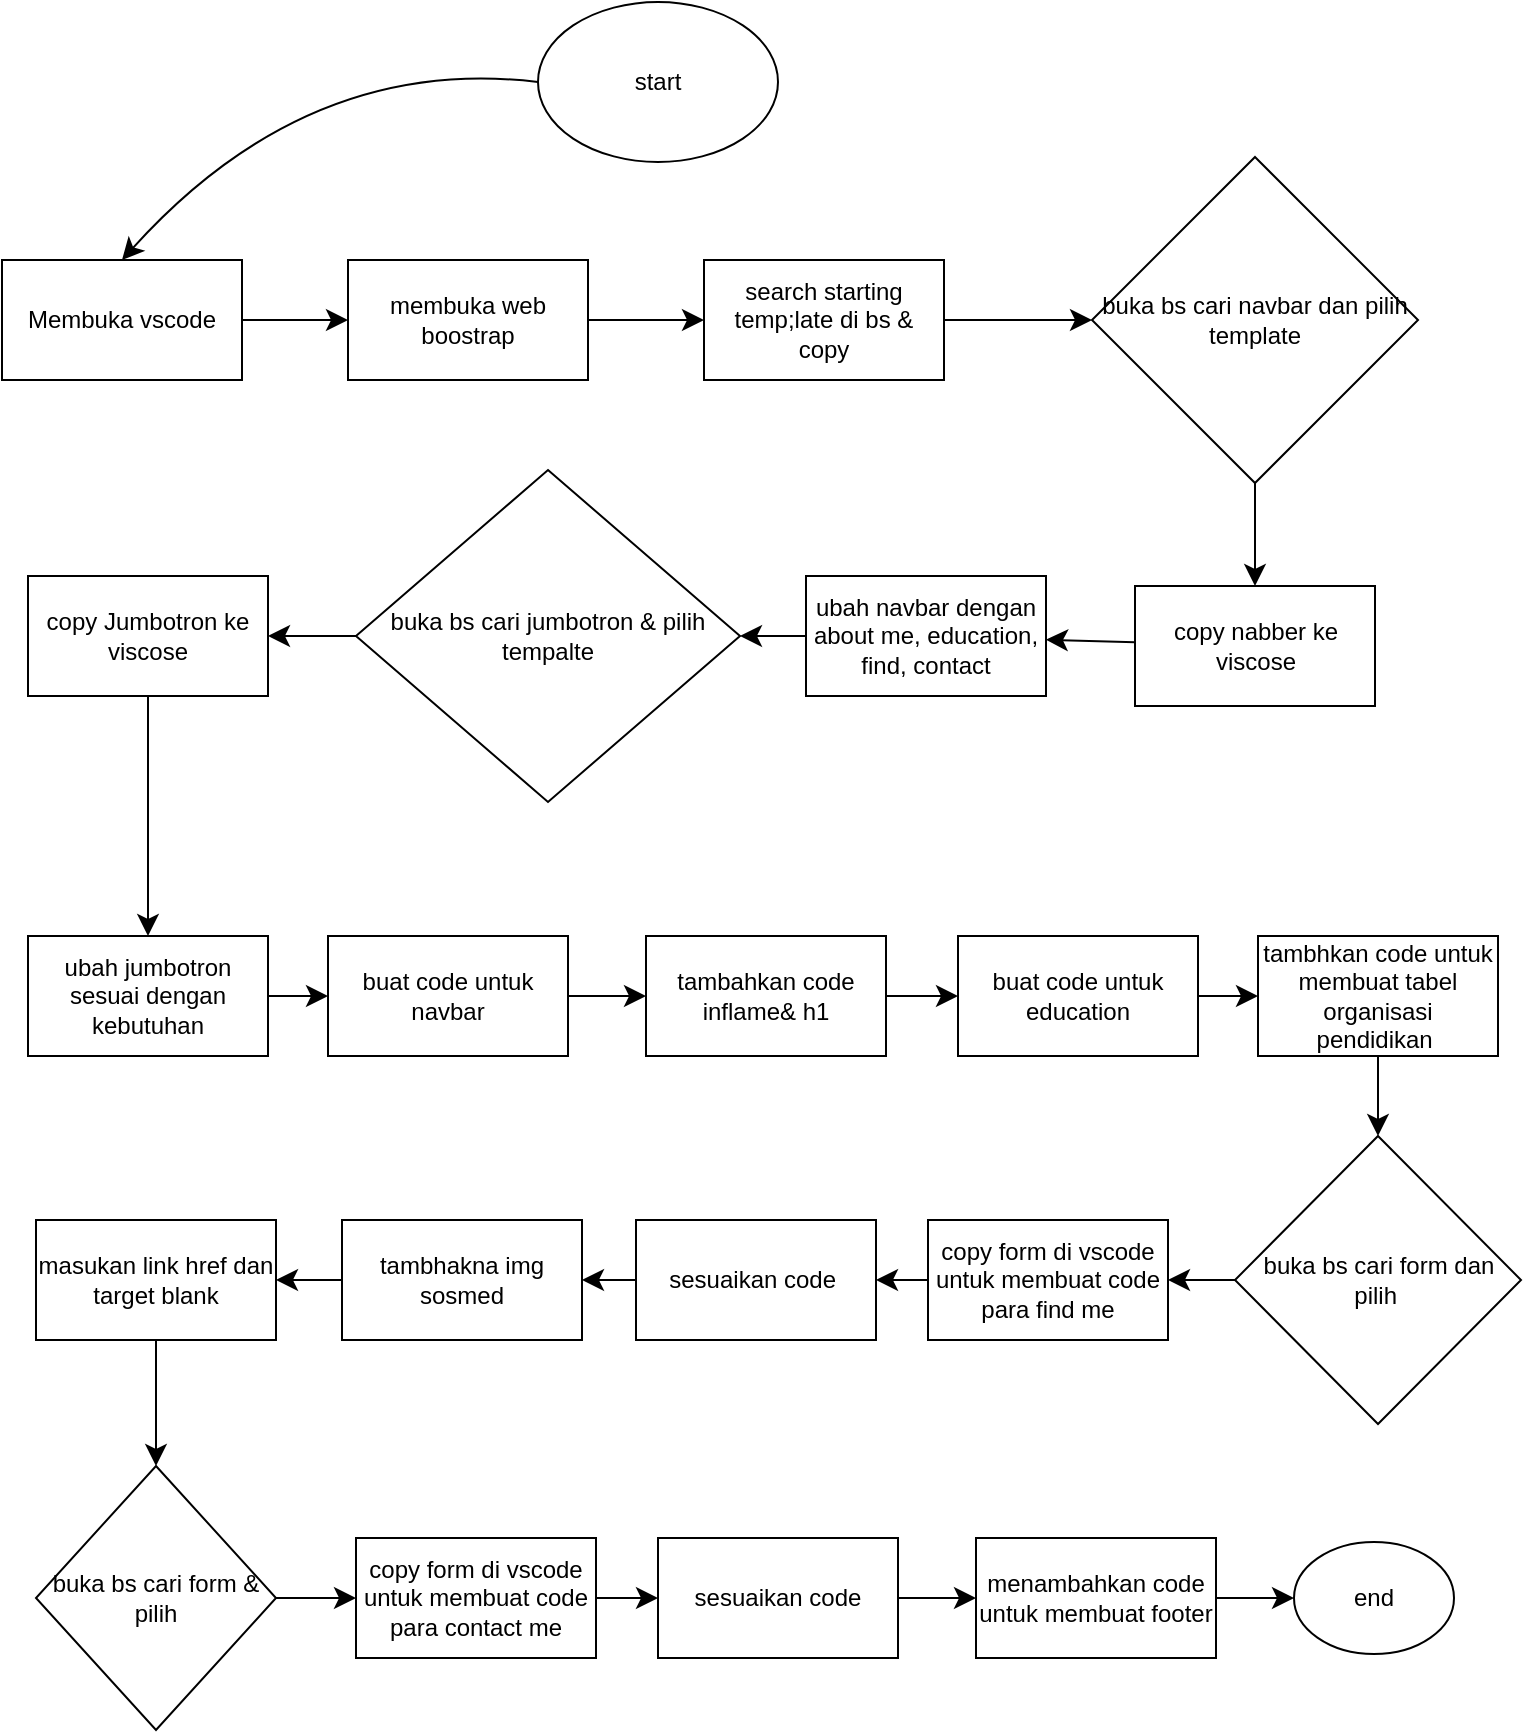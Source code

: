 <mxfile version="24.8.4">
  <diagram name="Page-1" id="Dl-3uJgMwj25uqsxjVLA">
    <mxGraphModel dx="846" dy="988" grid="0" gridSize="10" guides="1" tooltips="1" connect="1" arrows="1" fold="1" page="0" pageScale="1" pageWidth="827" pageHeight="1169" math="0" shadow="0">
      <root>
        <mxCell id="0" />
        <mxCell id="1" parent="0" />
        <mxCell id="C5Iw_sI8F1PWmTKsifWp-1" value="start" style="ellipse;whiteSpace=wrap;html=1;" vertex="1" parent="1">
          <mxGeometry x="267" y="-176" width="120" height="80" as="geometry" />
        </mxCell>
        <mxCell id="C5Iw_sI8F1PWmTKsifWp-4" value="" style="edgeStyle=none;curved=1;rounded=0;orthogonalLoop=1;jettySize=auto;html=1;fontSize=12;startSize=8;endSize=8;" edge="1" parent="1" source="C5Iw_sI8F1PWmTKsifWp-2" target="C5Iw_sI8F1PWmTKsifWp-3">
          <mxGeometry relative="1" as="geometry" />
        </mxCell>
        <mxCell id="C5Iw_sI8F1PWmTKsifWp-2" value="Membuka vscode" style="rounded=0;whiteSpace=wrap;html=1;" vertex="1" parent="1">
          <mxGeometry x="-1" y="-47" width="120" height="60" as="geometry" />
        </mxCell>
        <mxCell id="C5Iw_sI8F1PWmTKsifWp-6" value="" style="edgeStyle=none;curved=1;rounded=0;orthogonalLoop=1;jettySize=auto;html=1;fontSize=12;startSize=8;endSize=8;" edge="1" parent="1" source="C5Iw_sI8F1PWmTKsifWp-3" target="C5Iw_sI8F1PWmTKsifWp-5">
          <mxGeometry relative="1" as="geometry" />
        </mxCell>
        <mxCell id="C5Iw_sI8F1PWmTKsifWp-3" value="membuka web boostrap" style="rounded=0;whiteSpace=wrap;html=1;" vertex="1" parent="1">
          <mxGeometry x="172" y="-47" width="120" height="60" as="geometry" />
        </mxCell>
        <mxCell id="C5Iw_sI8F1PWmTKsifWp-8" value="" style="edgeStyle=none;curved=1;rounded=0;orthogonalLoop=1;jettySize=auto;html=1;fontSize=12;startSize=8;endSize=8;" edge="1" parent="1" source="C5Iw_sI8F1PWmTKsifWp-5" target="C5Iw_sI8F1PWmTKsifWp-7">
          <mxGeometry relative="1" as="geometry" />
        </mxCell>
        <mxCell id="C5Iw_sI8F1PWmTKsifWp-5" value="search starting temp;late di bs &amp;amp; copy" style="rounded=0;whiteSpace=wrap;html=1;" vertex="1" parent="1">
          <mxGeometry x="350" y="-47" width="120" height="60" as="geometry" />
        </mxCell>
        <mxCell id="C5Iw_sI8F1PWmTKsifWp-10" value="" style="edgeStyle=none;curved=1;rounded=0;orthogonalLoop=1;jettySize=auto;html=1;fontSize=12;startSize=8;endSize=8;" edge="1" parent="1" source="C5Iw_sI8F1PWmTKsifWp-7" target="C5Iw_sI8F1PWmTKsifWp-9">
          <mxGeometry relative="1" as="geometry" />
        </mxCell>
        <mxCell id="C5Iw_sI8F1PWmTKsifWp-7" value="buka bs cari navbar dan pilih template" style="rhombus;whiteSpace=wrap;html=1;rounded=0;" vertex="1" parent="1">
          <mxGeometry x="544" y="-98.5" width="163" height="163" as="geometry" />
        </mxCell>
        <mxCell id="C5Iw_sI8F1PWmTKsifWp-12" value="" style="edgeStyle=none;curved=1;rounded=0;orthogonalLoop=1;jettySize=auto;html=1;fontSize=12;startSize=8;endSize=8;" edge="1" parent="1" source="C5Iw_sI8F1PWmTKsifWp-9" target="C5Iw_sI8F1PWmTKsifWp-11">
          <mxGeometry relative="1" as="geometry" />
        </mxCell>
        <mxCell id="C5Iw_sI8F1PWmTKsifWp-9" value="copy nabber ke viscose" style="whiteSpace=wrap;html=1;rounded=0;" vertex="1" parent="1">
          <mxGeometry x="565.5" y="116" width="120" height="60" as="geometry" />
        </mxCell>
        <mxCell id="C5Iw_sI8F1PWmTKsifWp-14" value="" style="edgeStyle=none;curved=1;rounded=0;orthogonalLoop=1;jettySize=auto;html=1;fontSize=12;startSize=8;endSize=8;entryX=1;entryY=0.5;entryDx=0;entryDy=0;" edge="1" parent="1" source="C5Iw_sI8F1PWmTKsifWp-11" target="C5Iw_sI8F1PWmTKsifWp-15">
          <mxGeometry relative="1" as="geometry">
            <mxPoint x="205.5" y="137" as="targetPoint" />
          </mxGeometry>
        </mxCell>
        <mxCell id="C5Iw_sI8F1PWmTKsifWp-11" value="ubah navbar dengan about me, education, find, contact" style="whiteSpace=wrap;html=1;rounded=0;" vertex="1" parent="1">
          <mxGeometry x="401" y="111" width="120" height="60" as="geometry" />
        </mxCell>
        <mxCell id="C5Iw_sI8F1PWmTKsifWp-417" value="" style="edgeStyle=none;curved=1;rounded=0;orthogonalLoop=1;jettySize=auto;html=1;fontSize=12;startSize=8;endSize=8;" edge="1" parent="1" source="C5Iw_sI8F1PWmTKsifWp-15" target="C5Iw_sI8F1PWmTKsifWp-416">
          <mxGeometry relative="1" as="geometry" />
        </mxCell>
        <mxCell id="C5Iw_sI8F1PWmTKsifWp-15" value="&lt;span style=&quot;caret-color: rgb(0, 0, 0); color: rgb(0, 0, 0); font-family: Helvetica; font-size: 12px; font-style: normal; font-variant-caps: normal; font-weight: 400; letter-spacing: normal; orphans: auto; text-align: center; text-indent: 0px; text-transform: none; white-space: normal; widows: auto; word-spacing: 0px; -webkit-text-stroke-width: 0px; background-color: rgb(255, 255, 255); text-decoration: none; display: inline !important; float: none;&quot;&gt;buka bs cari jumbotron &amp;amp; pilih tempalte&lt;/span&gt;" style="rhombus;whiteSpace=wrap;html=1;" vertex="1" parent="1">
          <mxGeometry x="176" y="58" width="192" height="166" as="geometry" />
        </mxCell>
        <mxCell id="C5Iw_sI8F1PWmTKsifWp-419" value="" style="edgeStyle=none;curved=1;rounded=0;orthogonalLoop=1;jettySize=auto;html=1;fontSize=12;startSize=8;endSize=8;" edge="1" parent="1" source="C5Iw_sI8F1PWmTKsifWp-416" target="C5Iw_sI8F1PWmTKsifWp-418">
          <mxGeometry relative="1" as="geometry" />
        </mxCell>
        <mxCell id="C5Iw_sI8F1PWmTKsifWp-416" value="copy Jumbotron ke viscose" style="whiteSpace=wrap;html=1;" vertex="1" parent="1">
          <mxGeometry x="12" y="111" width="120" height="60" as="geometry" />
        </mxCell>
        <mxCell id="C5Iw_sI8F1PWmTKsifWp-421" value="" style="edgeStyle=none;curved=1;rounded=0;orthogonalLoop=1;jettySize=auto;html=1;fontSize=12;startSize=8;endSize=8;" edge="1" parent="1" source="C5Iw_sI8F1PWmTKsifWp-418" target="C5Iw_sI8F1PWmTKsifWp-420">
          <mxGeometry relative="1" as="geometry" />
        </mxCell>
        <mxCell id="C5Iw_sI8F1PWmTKsifWp-418" value="ubah jumbotron sesuai dengan kebutuhan" style="whiteSpace=wrap;html=1;" vertex="1" parent="1">
          <mxGeometry x="12" y="291" width="120" height="60" as="geometry" />
        </mxCell>
        <mxCell id="C5Iw_sI8F1PWmTKsifWp-423" value="" style="edgeStyle=none;curved=1;rounded=0;orthogonalLoop=1;jettySize=auto;html=1;fontSize=12;startSize=8;endSize=8;" edge="1" parent="1" source="C5Iw_sI8F1PWmTKsifWp-420" target="C5Iw_sI8F1PWmTKsifWp-422">
          <mxGeometry relative="1" as="geometry" />
        </mxCell>
        <mxCell id="C5Iw_sI8F1PWmTKsifWp-420" value="buat code untuk navbar" style="whiteSpace=wrap;html=1;" vertex="1" parent="1">
          <mxGeometry x="162" y="291" width="120" height="60" as="geometry" />
        </mxCell>
        <mxCell id="C5Iw_sI8F1PWmTKsifWp-425" value="" style="edgeStyle=none;curved=1;rounded=0;orthogonalLoop=1;jettySize=auto;html=1;fontSize=12;startSize=8;endSize=8;" edge="1" parent="1" source="C5Iw_sI8F1PWmTKsifWp-422" target="C5Iw_sI8F1PWmTKsifWp-424">
          <mxGeometry relative="1" as="geometry" />
        </mxCell>
        <mxCell id="C5Iw_sI8F1PWmTKsifWp-422" value="tambahkan code inflame&amp;amp; h1" style="whiteSpace=wrap;html=1;" vertex="1" parent="1">
          <mxGeometry x="321" y="291" width="120" height="60" as="geometry" />
        </mxCell>
        <mxCell id="C5Iw_sI8F1PWmTKsifWp-431" value="" style="edgeStyle=none;curved=1;rounded=0;orthogonalLoop=1;jettySize=auto;html=1;fontSize=12;startSize=8;endSize=8;" edge="1" parent="1" source="C5Iw_sI8F1PWmTKsifWp-424" target="C5Iw_sI8F1PWmTKsifWp-430">
          <mxGeometry relative="1" as="geometry" />
        </mxCell>
        <mxCell id="C5Iw_sI8F1PWmTKsifWp-424" value="buat code untuk education" style="whiteSpace=wrap;html=1;" vertex="1" parent="1">
          <mxGeometry x="477" y="291" width="120" height="60" as="geometry" />
        </mxCell>
        <mxCell id="C5Iw_sI8F1PWmTKsifWp-427" value="" style="endArrow=classic;html=1;rounded=0;fontSize=12;startSize=8;endSize=8;curved=1;exitX=0;exitY=0.5;exitDx=0;exitDy=0;entryX=0.5;entryY=0;entryDx=0;entryDy=0;" edge="1" parent="1" source="C5Iw_sI8F1PWmTKsifWp-1" target="C5Iw_sI8F1PWmTKsifWp-2">
          <mxGeometry width="50" height="50" relative="1" as="geometry">
            <mxPoint x="387" y="177" as="sourcePoint" />
            <mxPoint x="437" y="127" as="targetPoint" />
            <Array as="points">
              <mxPoint x="152" y="-150" />
            </Array>
          </mxGeometry>
        </mxCell>
        <mxCell id="C5Iw_sI8F1PWmTKsifWp-433" value="" style="edgeStyle=none;curved=1;rounded=0;orthogonalLoop=1;jettySize=auto;html=1;fontSize=12;startSize=8;endSize=8;" edge="1" parent="1" source="C5Iw_sI8F1PWmTKsifWp-430" target="C5Iw_sI8F1PWmTKsifWp-432">
          <mxGeometry relative="1" as="geometry" />
        </mxCell>
        <mxCell id="C5Iw_sI8F1PWmTKsifWp-430" value="tambhkan code untuk membuat tabel organisasi pendidikan&amp;nbsp;" style="whiteSpace=wrap;html=1;" vertex="1" parent="1">
          <mxGeometry x="627" y="291" width="120" height="60" as="geometry" />
        </mxCell>
        <mxCell id="C5Iw_sI8F1PWmTKsifWp-435" value="" style="edgeStyle=none;curved=1;rounded=0;orthogonalLoop=1;jettySize=auto;html=1;fontSize=12;startSize=8;endSize=8;" edge="1" parent="1" source="C5Iw_sI8F1PWmTKsifWp-432" target="C5Iw_sI8F1PWmTKsifWp-434">
          <mxGeometry relative="1" as="geometry" />
        </mxCell>
        <mxCell id="C5Iw_sI8F1PWmTKsifWp-432" value="buka bs cari form dan pilih&amp;nbsp;" style="rhombus;whiteSpace=wrap;html=1;" vertex="1" parent="1">
          <mxGeometry x="615.5" y="391" width="143" height="144" as="geometry" />
        </mxCell>
        <mxCell id="C5Iw_sI8F1PWmTKsifWp-437" value="" style="edgeStyle=none;curved=1;rounded=0;orthogonalLoop=1;jettySize=auto;html=1;fontSize=12;startSize=8;endSize=8;" edge="1" parent="1" source="C5Iw_sI8F1PWmTKsifWp-434" target="C5Iw_sI8F1PWmTKsifWp-436">
          <mxGeometry relative="1" as="geometry" />
        </mxCell>
        <mxCell id="C5Iw_sI8F1PWmTKsifWp-434" value="copy form di vscode untuk membuat code para find me" style="whiteSpace=wrap;html=1;" vertex="1" parent="1">
          <mxGeometry x="462" y="433" width="120" height="60" as="geometry" />
        </mxCell>
        <mxCell id="C5Iw_sI8F1PWmTKsifWp-439" value="" style="edgeStyle=none;curved=1;rounded=0;orthogonalLoop=1;jettySize=auto;html=1;fontSize=12;startSize=8;endSize=8;" edge="1" parent="1" source="C5Iw_sI8F1PWmTKsifWp-436" target="C5Iw_sI8F1PWmTKsifWp-438">
          <mxGeometry relative="1" as="geometry" />
        </mxCell>
        <mxCell id="C5Iw_sI8F1PWmTKsifWp-436" value="sesuaikan code&amp;nbsp;" style="whiteSpace=wrap;html=1;" vertex="1" parent="1">
          <mxGeometry x="316" y="433" width="120" height="60" as="geometry" />
        </mxCell>
        <mxCell id="C5Iw_sI8F1PWmTKsifWp-441" value="" style="edgeStyle=none;curved=1;rounded=0;orthogonalLoop=1;jettySize=auto;html=1;fontSize=12;startSize=8;endSize=8;" edge="1" parent="1" source="C5Iw_sI8F1PWmTKsifWp-438" target="C5Iw_sI8F1PWmTKsifWp-440">
          <mxGeometry relative="1" as="geometry" />
        </mxCell>
        <mxCell id="C5Iw_sI8F1PWmTKsifWp-438" value="tambhakna img sosmed" style="whiteSpace=wrap;html=1;" vertex="1" parent="1">
          <mxGeometry x="169" y="433" width="120" height="60" as="geometry" />
        </mxCell>
        <mxCell id="C5Iw_sI8F1PWmTKsifWp-443" value="" style="edgeStyle=none;curved=1;rounded=0;orthogonalLoop=1;jettySize=auto;html=1;fontSize=12;startSize=8;endSize=8;" edge="1" parent="1" source="C5Iw_sI8F1PWmTKsifWp-440" target="C5Iw_sI8F1PWmTKsifWp-442">
          <mxGeometry relative="1" as="geometry" />
        </mxCell>
        <mxCell id="C5Iw_sI8F1PWmTKsifWp-440" value="masukan link href dan target blank" style="whiteSpace=wrap;html=1;" vertex="1" parent="1">
          <mxGeometry x="16" y="433" width="120" height="60" as="geometry" />
        </mxCell>
        <mxCell id="C5Iw_sI8F1PWmTKsifWp-445" value="" style="edgeStyle=none;curved=1;rounded=0;orthogonalLoop=1;jettySize=auto;html=1;fontSize=12;startSize=8;endSize=8;" edge="1" parent="1" source="C5Iw_sI8F1PWmTKsifWp-442" target="C5Iw_sI8F1PWmTKsifWp-444">
          <mxGeometry relative="1" as="geometry" />
        </mxCell>
        <mxCell id="C5Iw_sI8F1PWmTKsifWp-442" value="buka bs cari form &amp;amp; pilih" style="rhombus;whiteSpace=wrap;html=1;" vertex="1" parent="1">
          <mxGeometry x="16" y="556" width="120" height="132" as="geometry" />
        </mxCell>
        <mxCell id="C5Iw_sI8F1PWmTKsifWp-447" value="" style="edgeStyle=none;curved=1;rounded=0;orthogonalLoop=1;jettySize=auto;html=1;fontSize=12;startSize=8;endSize=8;" edge="1" parent="1" source="C5Iw_sI8F1PWmTKsifWp-444" target="C5Iw_sI8F1PWmTKsifWp-446">
          <mxGeometry relative="1" as="geometry" />
        </mxCell>
        <mxCell id="C5Iw_sI8F1PWmTKsifWp-444" value="copy form di vscode untuk membuat code para contact me" style="whiteSpace=wrap;html=1;" vertex="1" parent="1">
          <mxGeometry x="176" y="592" width="120" height="60" as="geometry" />
        </mxCell>
        <mxCell id="C5Iw_sI8F1PWmTKsifWp-449" value="" style="edgeStyle=none;curved=1;rounded=0;orthogonalLoop=1;jettySize=auto;html=1;fontSize=12;startSize=8;endSize=8;" edge="1" parent="1" source="C5Iw_sI8F1PWmTKsifWp-446" target="C5Iw_sI8F1PWmTKsifWp-448">
          <mxGeometry relative="1" as="geometry" />
        </mxCell>
        <mxCell id="C5Iw_sI8F1PWmTKsifWp-446" value="sesuaikan code" style="whiteSpace=wrap;html=1;" vertex="1" parent="1">
          <mxGeometry x="327" y="592" width="120" height="60" as="geometry" />
        </mxCell>
        <mxCell id="C5Iw_sI8F1PWmTKsifWp-453" value="" style="edgeStyle=none;curved=1;rounded=0;orthogonalLoop=1;jettySize=auto;html=1;fontSize=12;startSize=8;endSize=8;" edge="1" parent="1" source="C5Iw_sI8F1PWmTKsifWp-448" target="C5Iw_sI8F1PWmTKsifWp-452">
          <mxGeometry relative="1" as="geometry" />
        </mxCell>
        <mxCell id="C5Iw_sI8F1PWmTKsifWp-448" value="menambahkan code untuk membuat footer" style="whiteSpace=wrap;html=1;" vertex="1" parent="1">
          <mxGeometry x="486" y="592" width="120" height="60" as="geometry" />
        </mxCell>
        <mxCell id="C5Iw_sI8F1PWmTKsifWp-452" value="end" style="ellipse;whiteSpace=wrap;html=1;" vertex="1" parent="1">
          <mxGeometry x="645" y="594" width="80" height="56" as="geometry" />
        </mxCell>
      </root>
    </mxGraphModel>
  </diagram>
</mxfile>
